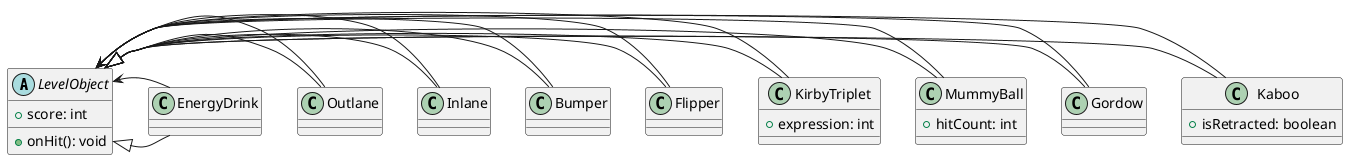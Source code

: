 @startuml

abstract class LevelObject {
  + score: int
  + onHit(): void
}

class Kaboo extends LevelObject {
  + isRetracted: boolean
}

class Gordow extends LevelObject {
}

class MummyBall extends LevelObject {
  + hitCount: int
}

class KirbyTriplet extends LevelObject {
  + expression: int
}

class Flipper extends LevelObject {
}

class Bumper extends LevelObject {
}

class Inlane extends LevelObject {
}

class Outlane extends LevelObject {
}

class EnergyDrink extends LevelObject {
}

Kaboo -> LevelObject
Gordow -> LevelObject
MummyBall -> LevelObject
KirbyTriplet -> LevelObject
Flipper -> LevelObject
Bumper -> LevelObject
Inlane -> LevelObject
Outlane -> LevelObject
EnergyDrink -> LevelObject

@enduml
